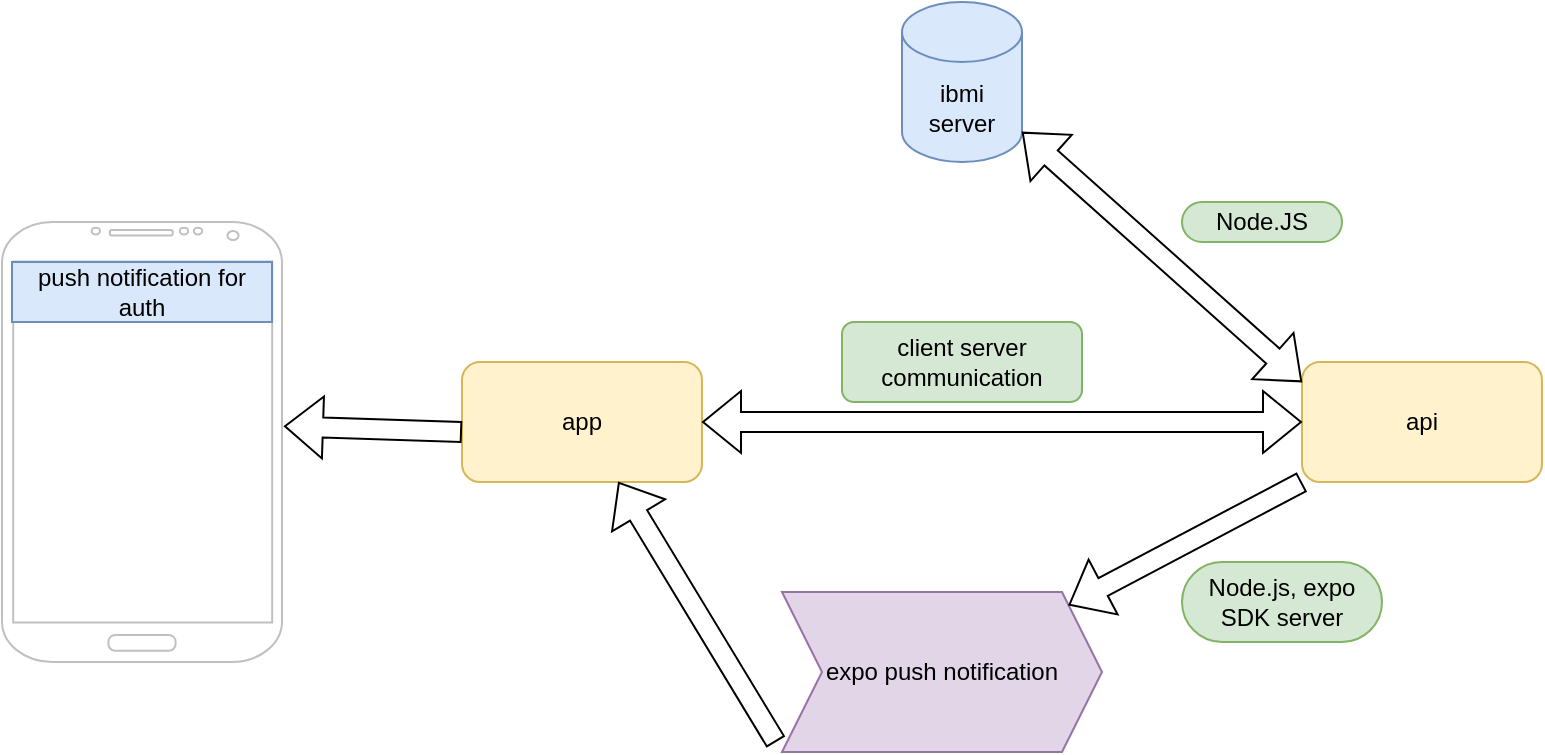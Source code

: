 <mxfile version="22.0.8" type="github">
  <diagram name="Page-1" id="2VNFa9UtIRunAeZxI7wy">
    <mxGraphModel dx="1079" dy="627" grid="1" gridSize="10" guides="1" tooltips="1" connect="1" arrows="1" fold="1" page="1" pageScale="1" pageWidth="1100" pageHeight="850" math="0" shadow="0">
      <root>
        <mxCell id="0" />
        <mxCell id="1" parent="0" />
        <mxCell id="WUQqasfJDb5mPP47UYJE-2" value="api" style="rounded=1;whiteSpace=wrap;html=1;fillColor=#fff2cc;strokeColor=#d6b656;" vertex="1" parent="1">
          <mxGeometry x="820" y="230" width="120" height="60" as="geometry" />
        </mxCell>
        <mxCell id="WUQqasfJDb5mPP47UYJE-3" value="expo push notification" style="shape=step;perimeter=stepPerimeter;whiteSpace=wrap;html=1;fixedSize=1;fillColor=#e1d5e7;strokeColor=#9673a6;" vertex="1" parent="1">
          <mxGeometry x="560" y="345" width="160" height="80" as="geometry" />
        </mxCell>
        <mxCell id="WUQqasfJDb5mPP47UYJE-4" value="app" style="rounded=1;whiteSpace=wrap;html=1;fillColor=#fff2cc;strokeColor=#d6b656;" vertex="1" parent="1">
          <mxGeometry x="400" y="230" width="120" height="60" as="geometry" />
        </mxCell>
        <mxCell id="WUQqasfJDb5mPP47UYJE-5" value="ibmi server" style="shape=cylinder3;whiteSpace=wrap;html=1;boundedLbl=1;backgroundOutline=1;size=15;fillColor=#dae8fc;strokeColor=#6c8ebf;" vertex="1" parent="1">
          <mxGeometry x="620" y="50" width="60" height="80" as="geometry" />
        </mxCell>
        <mxCell id="WUQqasfJDb5mPP47UYJE-6" value="" style="shape=flexArrow;endArrow=classic;startArrow=classic;html=1;rounded=0;entryX=1;entryY=1;entryDx=0;entryDy=-15;entryPerimeter=0;" edge="1" parent="1" target="WUQqasfJDb5mPP47UYJE-5">
          <mxGeometry width="100" height="100" relative="1" as="geometry">
            <mxPoint x="820" y="240" as="sourcePoint" />
            <mxPoint x="840" y="110" as="targetPoint" />
            <Array as="points" />
          </mxGeometry>
        </mxCell>
        <mxCell id="WUQqasfJDb5mPP47UYJE-8" value="Node.JS" style="rounded=1;whiteSpace=wrap;html=1;arcSize=50;fillColor=#d5e8d4;strokeColor=#82b366;" vertex="1" parent="1">
          <mxGeometry x="760" y="150" width="80" height="20" as="geometry" />
        </mxCell>
        <mxCell id="WUQqasfJDb5mPP47UYJE-9" value="" style="shape=flexArrow;endArrow=classic;startArrow=classic;html=1;rounded=0;exitX=1;exitY=0.5;exitDx=0;exitDy=0;entryX=0;entryY=0.5;entryDx=0;entryDy=0;" edge="1" parent="1" source="WUQqasfJDb5mPP47UYJE-4" target="WUQqasfJDb5mPP47UYJE-2">
          <mxGeometry width="100" height="100" relative="1" as="geometry">
            <mxPoint x="620" y="300" as="sourcePoint" />
            <mxPoint x="720" y="200" as="targetPoint" />
          </mxGeometry>
        </mxCell>
        <mxCell id="WUQqasfJDb5mPP47UYJE-10" value="" style="shape=flexArrow;endArrow=classic;html=1;rounded=0;" edge="1" parent="1" target="WUQqasfJDb5mPP47UYJE-3">
          <mxGeometry width="50" height="50" relative="1" as="geometry">
            <mxPoint x="820" y="290" as="sourcePoint" />
            <mxPoint x="750" y="360" as="targetPoint" />
          </mxGeometry>
        </mxCell>
        <mxCell id="WUQqasfJDb5mPP47UYJE-11" value="Node.js, expo SDK server" style="rounded=1;whiteSpace=wrap;html=1;arcSize=50;fillColor=#d5e8d4;strokeColor=#82b366;" vertex="1" parent="1">
          <mxGeometry x="760" y="330" width="100" height="40" as="geometry" />
        </mxCell>
        <mxCell id="WUQqasfJDb5mPP47UYJE-15" value="" style="shape=flexArrow;endArrow=classic;html=1;rounded=0;exitX=-0.019;exitY=0.938;exitDx=0;exitDy=0;exitPerimeter=0;" edge="1" parent="1" source="WUQqasfJDb5mPP47UYJE-3" target="WUQqasfJDb5mPP47UYJE-4">
          <mxGeometry width="50" height="50" relative="1" as="geometry">
            <mxPoint x="530" y="350" as="sourcePoint" />
            <mxPoint x="580" y="300" as="targetPoint" />
          </mxGeometry>
        </mxCell>
        <mxCell id="WUQqasfJDb5mPP47UYJE-18" value="" style="verticalLabelPosition=bottom;verticalAlign=top;html=1;shadow=0;dashed=0;strokeWidth=1;shape=mxgraph.android.phone2;strokeColor=#c0c0c0;" vertex="1" parent="1">
          <mxGeometry x="170" y="160" width="140" height="220" as="geometry" />
        </mxCell>
        <mxCell id="WUQqasfJDb5mPP47UYJE-23" value="" style="shape=flexArrow;endArrow=classic;html=1;rounded=0;entryX=1.007;entryY=0.464;entryDx=0;entryDy=0;entryPerimeter=0;" edge="1" parent="1" target="WUQqasfJDb5mPP47UYJE-18">
          <mxGeometry width="50" height="50" relative="1" as="geometry">
            <mxPoint x="400" y="265" as="sourcePoint" />
            <mxPoint x="330" y="255" as="targetPoint" />
          </mxGeometry>
        </mxCell>
        <mxCell id="WUQqasfJDb5mPP47UYJE-24" value="push notification for auth" style="rounded=0;whiteSpace=wrap;html=1;fillColor=#dae8fc;strokeColor=#6c8ebf;" vertex="1" parent="1">
          <mxGeometry x="175" y="180" width="130" height="30" as="geometry" />
        </mxCell>
        <mxCell id="WUQqasfJDb5mPP47UYJE-25" value="client server communication" style="rounded=1;whiteSpace=wrap;html=1;fillColor=#d5e8d4;strokeColor=#82b366;" vertex="1" parent="1">
          <mxGeometry x="590" y="210" width="120" height="40" as="geometry" />
        </mxCell>
      </root>
    </mxGraphModel>
  </diagram>
</mxfile>
